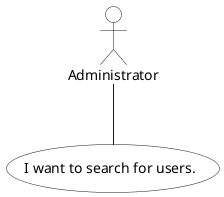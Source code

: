@startuml

usecase (I want to search for users.) #FFFFFF
actor Administrator #FFFFFF

:Administrator: -- (I want to search for users.)
@enduml